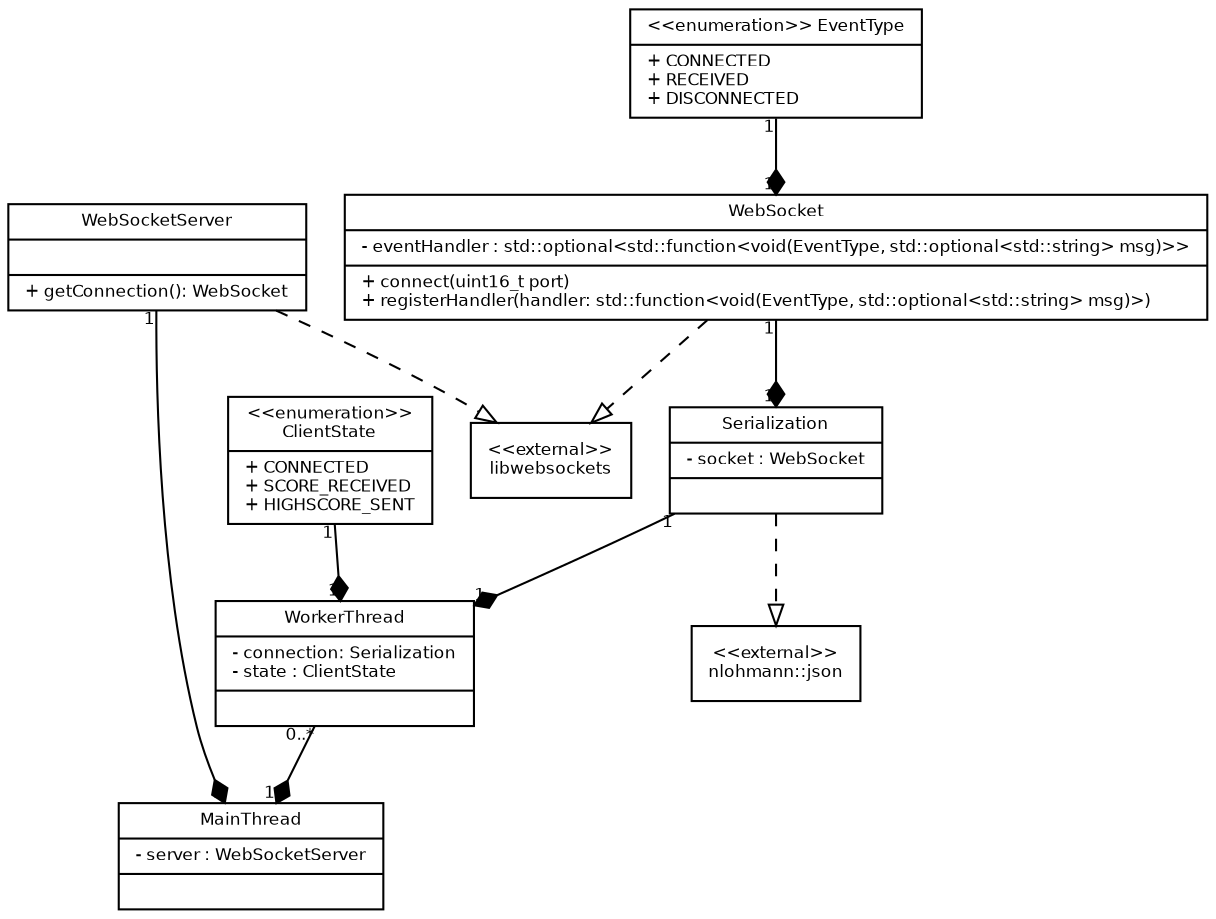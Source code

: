 digraph G {
    fontname = "Bitstream Vera Sans"
    fontsize = 8

    node [
        fontname = "Bitstream Vera Sans"
        fontsize = 8
        shape = "record"
    ]

    edge [
        fontname = "Bitstream Vera Sans"
        fontsize = 8
    ]

    MainThread [
        label = "{MainThread|- server : WebSocketServer\l|}"
    ]

    WorkerThread [
        label = "{WorkerThread|- connection: Serialization\l- state : ClientState\l|}"
    ]

    ClientState [
        label = "{\<\<enumeration\>\>\nClientState|+ CONNECTED\l+ SCORE_RECEIVED\l+ HIGHSCORE_SENT\l}"
    ]

    WebSocketServer [
        label = "{WebSocketServer||+ getConnection(): WebSocket\l}"
    ]

    WebSocket [
        label = "{WebSocket|- eventHandler : std::optional\<std::function\<void(EventType, std::optional\<std::string\> msg)\>\>|+ connect(uint16_t port)\l+ registerHandler(handler: std::function\<void(EventType, std::optional\<std::string\> msg)\>)\l}"
    ]

    EventType [
        label = "{\<\<enumeration\>\> EventType|+ CONNECTED\l+ RECEIVED\l+ DISCONNECTED\l}"
    ]

    Serialization [
        label = "{Serialization|- socket : WebSocket\l|}" 
    ]

    LibWebSockets [
        label = "{\<\<external\>\>\nlibwebsockets}"
    ]

    json [
        label = "{\<\<external\>\>\nnlohmann::json}"
    ]
    
    WorkerThread -> MainThread [
        arrowhead = "diamond"

        taillabel = "0..*"
        headlabel = "1"
    ]
    WebSocketServer -> MainThread [
        arrowhead = "diamond"

        taillabel = "1"
        headlabel = "1"
    ]
    ClientState -> WorkerThread [
        arrowhead = "diamond"

        taillabel = "1"
        headlabel = "1"
    ]
    WebSocket -> Serialization [
        arrowhead = "diamond"

        taillabel = "1"
        headlabel = "1"
    ]
    EventType -> WebSocket[
        arrowhead = "diamond"

        taillabel = "1"
        headlabel = "1"
    ]
    Serialization -> WorkerThread [
        arrowhead = "diamond"

        taillabel = "1"
        headlabel = "1"
    ]
    WebSocket -> LibWebSockets [
        arrowhead = "onormal"
        style = "dashed"
    ]
    WebSocketServer -> LibWebSockets [
        arrowhead = "onormal"
        style = "dashed"
    ]
    Serialization -> json [
        arrowhead = "onormal"
        style = "dashed"
    ]
}    

